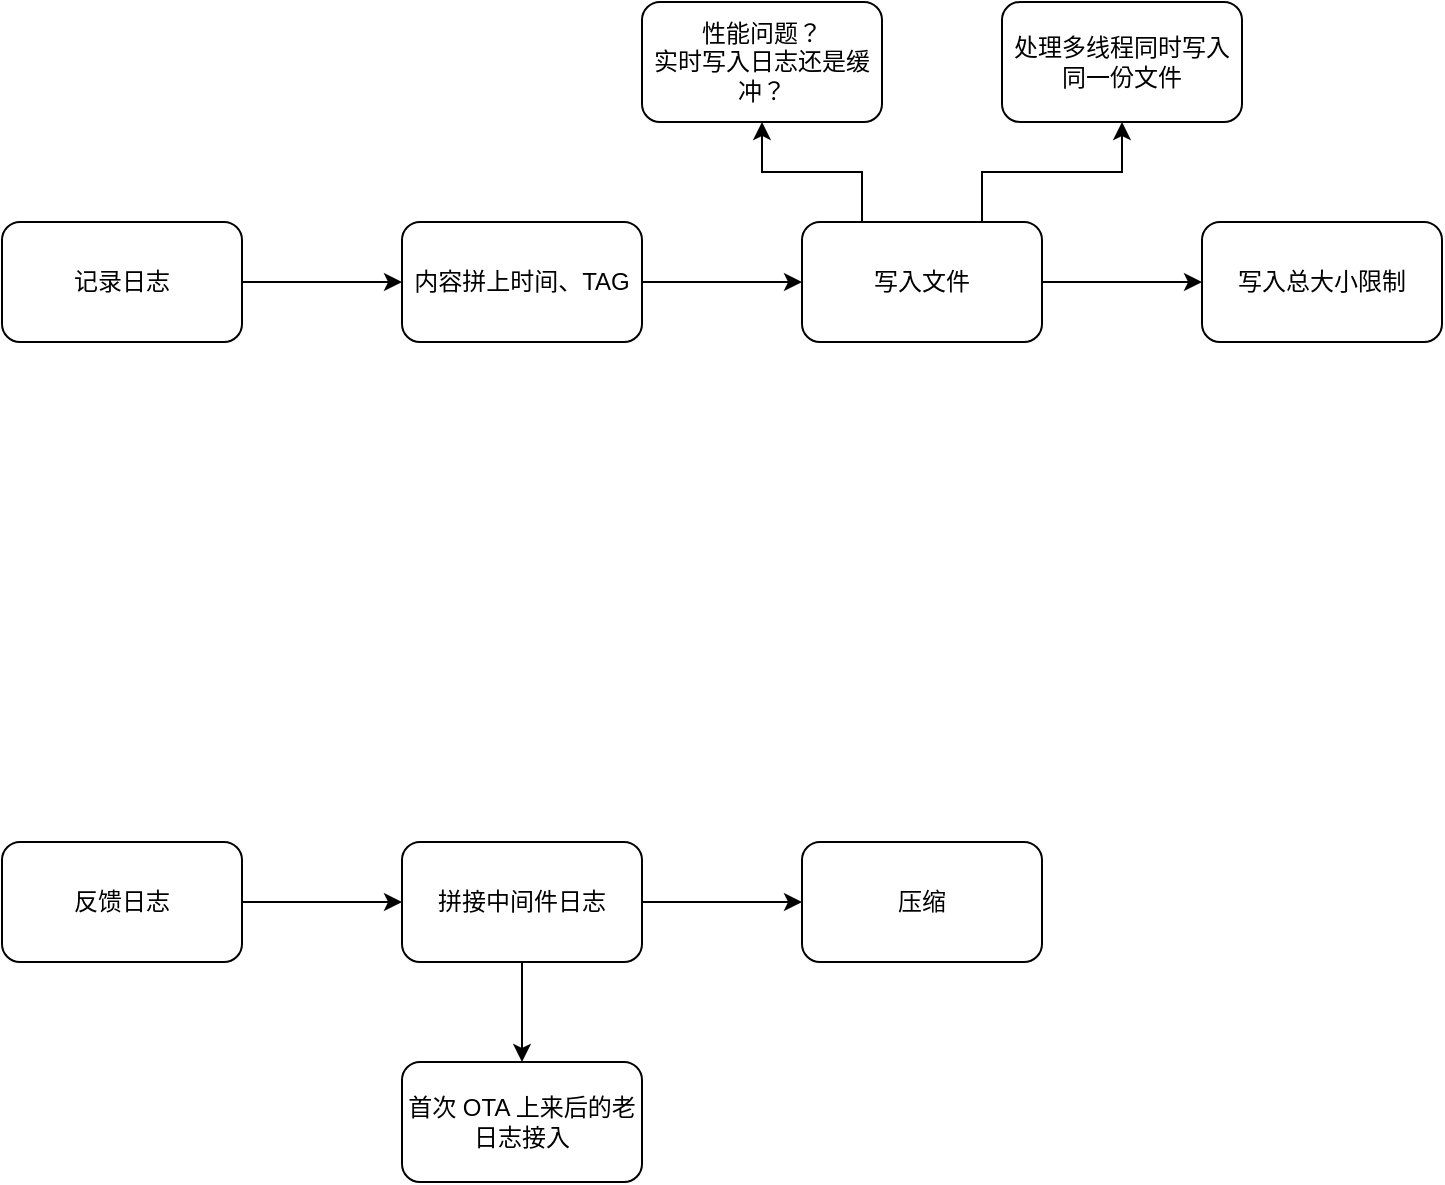 <mxfile version="26.0.16">
  <diagram name="第 1 页" id="MthdXvIhQl-pecBn-QEG">
    <mxGraphModel dx="870" dy="614" grid="1" gridSize="10" guides="1" tooltips="1" connect="1" arrows="1" fold="1" page="1" pageScale="1" pageWidth="827" pageHeight="1169" math="0" shadow="0">
      <root>
        <mxCell id="0" />
        <mxCell id="1" parent="0" />
        <mxCell id="XflOVn9j-JNl80lCWjgw-10" value="" style="edgeStyle=orthogonalEdgeStyle;rounded=0;orthogonalLoop=1;jettySize=auto;html=1;" edge="1" parent="1" source="XflOVn9j-JNl80lCWjgw-1" target="XflOVn9j-JNl80lCWjgw-9">
          <mxGeometry relative="1" as="geometry" />
        </mxCell>
        <mxCell id="XflOVn9j-JNl80lCWjgw-1" value="记录日志" style="rounded=1;whiteSpace=wrap;html=1;" vertex="1" parent="1">
          <mxGeometry x="60" y="130" width="120" height="60" as="geometry" />
        </mxCell>
        <mxCell id="XflOVn9j-JNl80lCWjgw-15" value="" style="edgeStyle=orthogonalEdgeStyle;rounded=0;orthogonalLoop=1;jettySize=auto;html=1;" edge="1" parent="1" source="XflOVn9j-JNl80lCWjgw-2" target="XflOVn9j-JNl80lCWjgw-14">
          <mxGeometry relative="1" as="geometry" />
        </mxCell>
        <mxCell id="XflOVn9j-JNl80lCWjgw-2" value="反馈日志" style="rounded=1;whiteSpace=wrap;html=1;" vertex="1" parent="1">
          <mxGeometry x="60" y="440" width="120" height="60" as="geometry" />
        </mxCell>
        <mxCell id="XflOVn9j-JNl80lCWjgw-6" value="" style="edgeStyle=orthogonalEdgeStyle;rounded=0;orthogonalLoop=1;jettySize=auto;html=1;exitX=0.25;exitY=0;exitDx=0;exitDy=0;" edge="1" parent="1" source="XflOVn9j-JNl80lCWjgw-3" target="XflOVn9j-JNl80lCWjgw-5">
          <mxGeometry relative="1" as="geometry" />
        </mxCell>
        <mxCell id="XflOVn9j-JNl80lCWjgw-8" value="" style="edgeStyle=orthogonalEdgeStyle;rounded=0;orthogonalLoop=1;jettySize=auto;html=1;" edge="1" parent="1" source="XflOVn9j-JNl80lCWjgw-3" target="XflOVn9j-JNl80lCWjgw-7">
          <mxGeometry relative="1" as="geometry" />
        </mxCell>
        <mxCell id="XflOVn9j-JNl80lCWjgw-13" style="edgeStyle=orthogonalEdgeStyle;rounded=0;orthogonalLoop=1;jettySize=auto;html=1;exitX=0.75;exitY=0;exitDx=0;exitDy=0;" edge="1" parent="1" source="XflOVn9j-JNl80lCWjgw-3" target="XflOVn9j-JNl80lCWjgw-12">
          <mxGeometry relative="1" as="geometry" />
        </mxCell>
        <mxCell id="XflOVn9j-JNl80lCWjgw-3" value="写入文件" style="rounded=1;whiteSpace=wrap;html=1;" vertex="1" parent="1">
          <mxGeometry x="460" y="130" width="120" height="60" as="geometry" />
        </mxCell>
        <mxCell id="XflOVn9j-JNl80lCWjgw-5" value="性能问题？&lt;br&gt;实时写入日志还是缓冲？" style="whiteSpace=wrap;html=1;rounded=1;" vertex="1" parent="1">
          <mxGeometry x="380" y="20" width="120" height="60" as="geometry" />
        </mxCell>
        <mxCell id="XflOVn9j-JNl80lCWjgw-7" value="写入总大小限制" style="rounded=1;whiteSpace=wrap;html=1;" vertex="1" parent="1">
          <mxGeometry x="660" y="130" width="120" height="60" as="geometry" />
        </mxCell>
        <mxCell id="XflOVn9j-JNl80lCWjgw-11" style="edgeStyle=orthogonalEdgeStyle;rounded=0;orthogonalLoop=1;jettySize=auto;html=1;exitX=1;exitY=0.5;exitDx=0;exitDy=0;entryX=0;entryY=0.5;entryDx=0;entryDy=0;" edge="1" parent="1" source="XflOVn9j-JNl80lCWjgw-9" target="XflOVn9j-JNl80lCWjgw-3">
          <mxGeometry relative="1" as="geometry" />
        </mxCell>
        <mxCell id="XflOVn9j-JNl80lCWjgw-9" value="内容拼上时间、TAG" style="rounded=1;whiteSpace=wrap;html=1;" vertex="1" parent="1">
          <mxGeometry x="260" y="130" width="120" height="60" as="geometry" />
        </mxCell>
        <mxCell id="XflOVn9j-JNl80lCWjgw-12" value="处理多线程同时写入同一份文件" style="rounded=1;whiteSpace=wrap;html=1;" vertex="1" parent="1">
          <mxGeometry x="560" y="20" width="120" height="60" as="geometry" />
        </mxCell>
        <mxCell id="XflOVn9j-JNl80lCWjgw-17" value="" style="edgeStyle=orthogonalEdgeStyle;rounded=0;orthogonalLoop=1;jettySize=auto;html=1;" edge="1" parent="1" source="XflOVn9j-JNl80lCWjgw-14" target="XflOVn9j-JNl80lCWjgw-16">
          <mxGeometry relative="1" as="geometry" />
        </mxCell>
        <mxCell id="XflOVn9j-JNl80lCWjgw-19" style="edgeStyle=orthogonalEdgeStyle;rounded=0;orthogonalLoop=1;jettySize=auto;html=1;exitX=0.5;exitY=1;exitDx=0;exitDy=0;entryX=0.5;entryY=0;entryDx=0;entryDy=0;" edge="1" parent="1" source="XflOVn9j-JNl80lCWjgw-14" target="XflOVn9j-JNl80lCWjgw-18">
          <mxGeometry relative="1" as="geometry" />
        </mxCell>
        <mxCell id="XflOVn9j-JNl80lCWjgw-14" value="拼接中间件日志" style="rounded=1;whiteSpace=wrap;html=1;" vertex="1" parent="1">
          <mxGeometry x="260" y="440" width="120" height="60" as="geometry" />
        </mxCell>
        <mxCell id="XflOVn9j-JNl80lCWjgw-16" value="压缩" style="rounded=1;whiteSpace=wrap;html=1;" vertex="1" parent="1">
          <mxGeometry x="460" y="440" width="120" height="60" as="geometry" />
        </mxCell>
        <mxCell id="XflOVn9j-JNl80lCWjgw-18" value="首次 OTA 上来后的老日志接入" style="rounded=1;whiteSpace=wrap;html=1;" vertex="1" parent="1">
          <mxGeometry x="260" y="550" width="120" height="60" as="geometry" />
        </mxCell>
      </root>
    </mxGraphModel>
  </diagram>
</mxfile>
